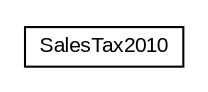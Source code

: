 #!/usr/local/bin/dot
#
# Class diagram 
# Generated by UMLGraph version R5_6 (http://www.umlgraph.org/)
#

digraph G {
	edge [fontname="arial",fontsize=10,labelfontname="arial",labelfontsize=10];
	node [fontname="arial",fontsize=10,shape=plaintext];
	nodesep=0.25;
	ranksep=0.5;
	// org.thoughtworks.sales.stage1.biz.sales_tax_2010.SalesTax2010
	c5585 [label=<<table title="org.thoughtworks.sales.stage1.biz.sales_tax_2010.SalesTax2010" border="0" cellborder="1" cellspacing="0" cellpadding="2" port="p" href="./SalesTax2010.html">
		<tr><td><table border="0" cellspacing="0" cellpadding="1">
<tr><td align="center" balign="center"> SalesTax2010 </td></tr>
		</table></td></tr>
		</table>>, URL="./SalesTax2010.html", fontname="arial", fontcolor="black", fontsize=10.0];
}

